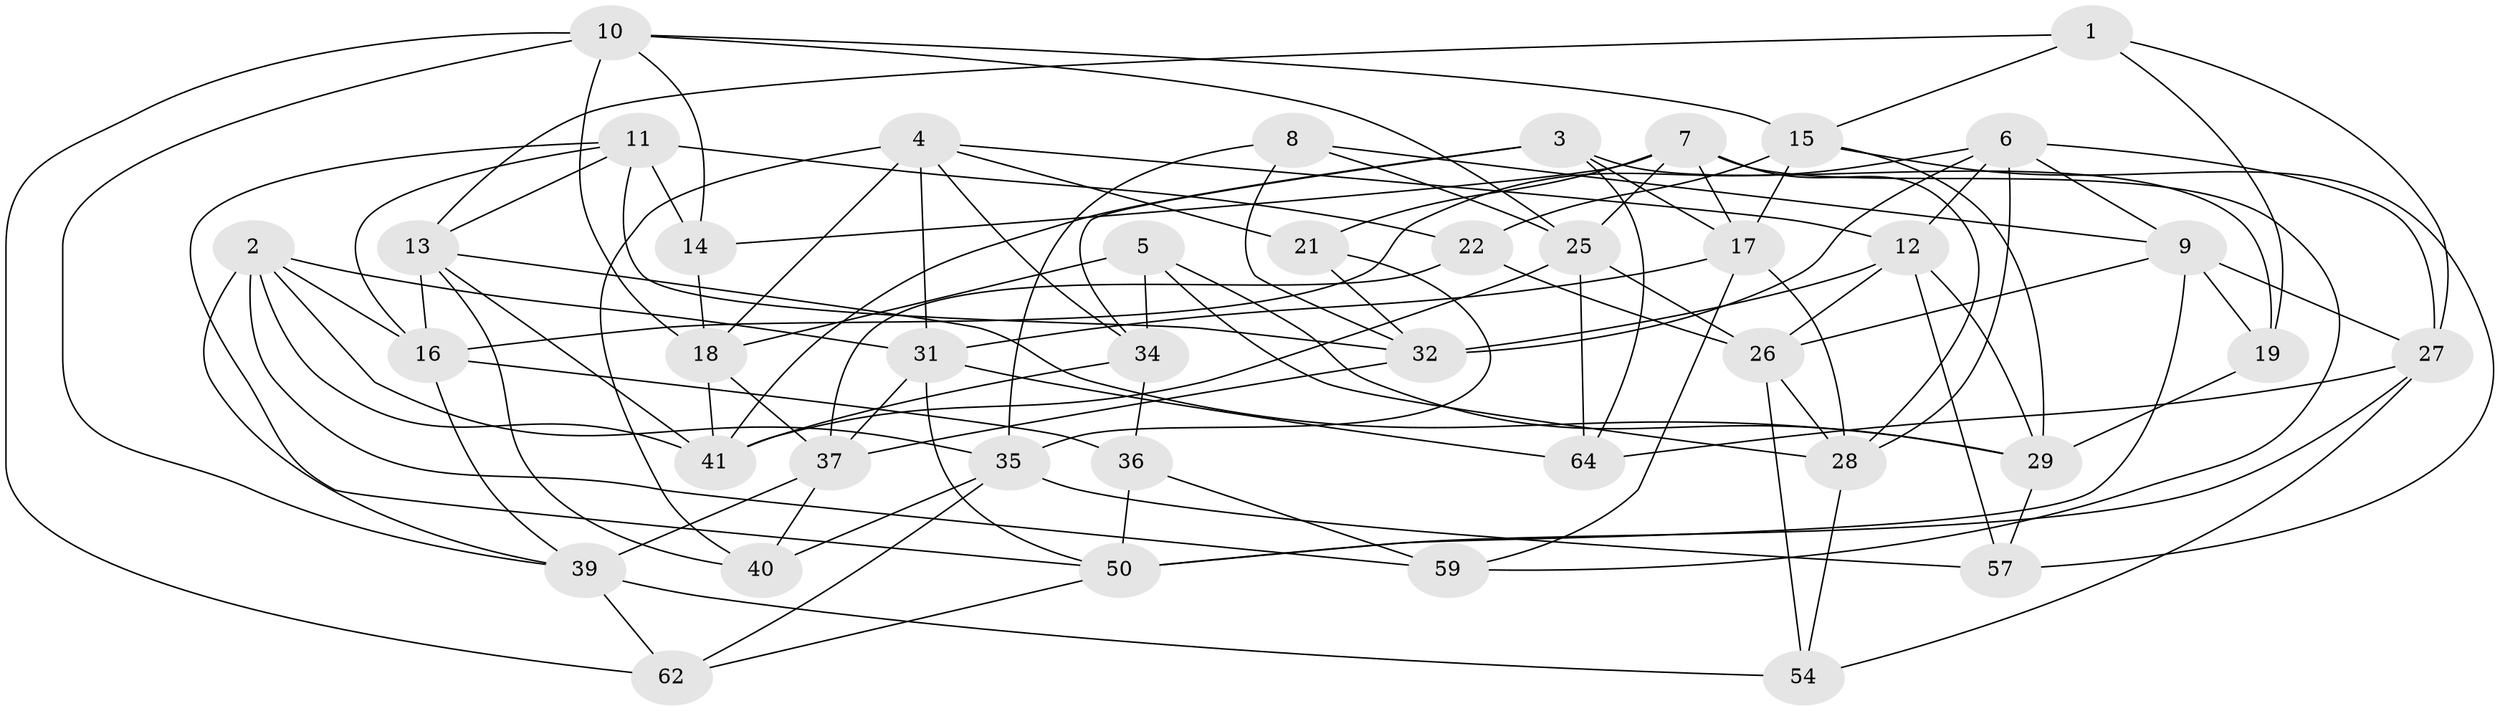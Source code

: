 // original degree distribution, {4: 1.0}
// Generated by graph-tools (version 1.1) at 2025/42/03/06/25 10:42:16]
// undirected, 41 vertices, 108 edges
graph export_dot {
graph [start="1"]
  node [color=gray90,style=filled];
  1;
  2 [super="+61"];
  3 [super="+30"];
  4 [super="+44"];
  5;
  6 [super="+43"];
  7 [super="+58"];
  8;
  9 [super="+66"];
  10 [super="+23"];
  11 [super="+42"];
  12 [super="+65"];
  13 [super="+52"];
  14;
  15 [super="+20"];
  16 [super="+55"];
  17 [super="+63"];
  18 [super="+24"];
  19;
  21;
  22;
  25 [super="+45"];
  26 [super="+38"];
  27 [super="+56"];
  28 [super="+53"];
  29 [super="+33"];
  31 [super="+47"];
  32 [super="+68"];
  34 [super="+51"];
  35 [super="+46"];
  36;
  37 [super="+49"];
  39 [super="+67"];
  40;
  41 [super="+48"];
  50 [super="+60"];
  54;
  57;
  59;
  62;
  64;
  1 -- 27;
  1 -- 19;
  1 -- 13;
  1 -- 15;
  2 -- 35;
  2 -- 39;
  2 -- 16;
  2 -- 59;
  2 -- 31;
  2 -- 41;
  3 -- 41;
  3 -- 34 [weight=2];
  3 -- 64;
  3 -- 19;
  3 -- 17;
  4 -- 40;
  4 -- 18;
  4 -- 34;
  4 -- 12;
  4 -- 21;
  4 -- 31;
  5 -- 34;
  5 -- 29;
  5 -- 28;
  5 -- 18;
  6 -- 9;
  6 -- 27;
  6 -- 16;
  6 -- 32;
  6 -- 28;
  6 -- 12;
  7 -- 59;
  7 -- 25;
  7 -- 28;
  7 -- 21;
  7 -- 14;
  7 -- 17;
  8 -- 9;
  8 -- 32;
  8 -- 25;
  8 -- 35;
  9 -- 19;
  9 -- 50;
  9 -- 26;
  9 -- 27;
  10 -- 62;
  10 -- 39;
  10 -- 15;
  10 -- 25;
  10 -- 14;
  10 -- 18;
  11 -- 22;
  11 -- 32;
  11 -- 16;
  11 -- 13;
  11 -- 14;
  11 -- 50;
  12 -- 26;
  12 -- 32;
  12 -- 57;
  12 -- 29;
  13 -- 40;
  13 -- 41;
  13 -- 29;
  13 -- 16;
  14 -- 18;
  15 -- 29;
  15 -- 17;
  15 -- 57;
  15 -- 22;
  16 -- 36;
  16 -- 39;
  17 -- 31;
  17 -- 59;
  17 -- 28;
  18 -- 41;
  18 -- 37;
  19 -- 29;
  21 -- 32;
  21 -- 35;
  22 -- 26;
  22 -- 37;
  25 -- 64;
  25 -- 26;
  25 -- 41;
  26 -- 28;
  26 -- 54;
  27 -- 54;
  27 -- 64;
  27 -- 50;
  28 -- 54;
  29 -- 57;
  31 -- 64;
  31 -- 37;
  31 -- 50;
  32 -- 37;
  34 -- 36;
  34 -- 41;
  35 -- 62;
  35 -- 57;
  35 -- 40;
  36 -- 50;
  36 -- 59;
  37 -- 40;
  37 -- 39;
  39 -- 62;
  39 -- 54;
  50 -- 62;
}
